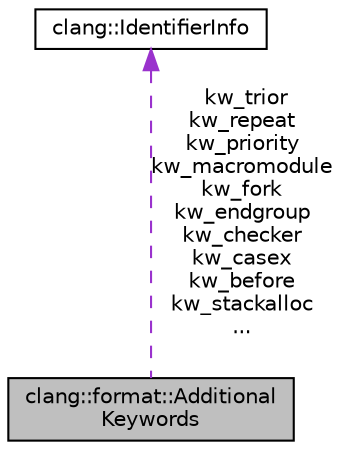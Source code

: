 digraph "clang::format::AdditionalKeywords"
{
 // LATEX_PDF_SIZE
  bgcolor="transparent";
  edge [fontname="Helvetica",fontsize="10",labelfontname="Helvetica",labelfontsize="10"];
  node [fontname="Helvetica",fontsize="10",shape=record];
  Node1 [label="clang::format::Additional\lKeywords",height=0.2,width=0.4,color="black", fillcolor="grey75", style="filled", fontcolor="black",tooltip="Encapsulates keywords that are context sensitive or for languages not properly supported by Clang's l..."];
  Node2 -> Node1 [dir="back",color="darkorchid3",fontsize="10",style="dashed",label=" kw_trior\nkw_repeat\nkw_priority\nkw_macromodule\nkw_fork\nkw_endgroup\nkw_checker\nkw_casex\nkw_before\nkw_stackalloc\n..." ,fontname="Helvetica"];
  Node2 [label="clang::IdentifierInfo",height=0.2,width=0.4,color="black",URL="$classclang_1_1IdentifierInfo.html",tooltip="One of these records is kept for each identifier that is lexed."];
}
